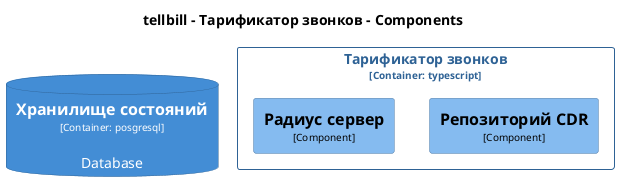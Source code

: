 @startuml
set separator none
title tellbill - Тарификатор звонков - Components

top to bottom direction

skinparam {
  arrowFontSize 10
  defaultTextAlignment center
  wrapWidth 200
  maxMessageSize 100
}

hide stereotype

skinparam rectangle<<tellbill.Тарификаторзвонков.Радиуссервер>> {
  BackgroundColor #85bbf0
  FontColor #000000
  BorderColor #5d82a8
  shadowing false
}
skinparam rectangle<<tellbill.Тарификаторзвонков.РепозиторийCDR>> {
  BackgroundColor #85bbf0
  FontColor #000000
  BorderColor #5d82a8
  shadowing false
}
skinparam database<<tellbill.Хранилищесостояний>> {
  BackgroundColor #438dd5
  FontColor #ffffff
  BorderColor #2e6295
  shadowing false
}
skinparam rectangle<<tellbill.Тарификаторзвонков>> {
  BorderColor #2e6295
  FontColor #2e6295
  shadowing false
}

database "==Хранилище состояний\n<size:10>[Container: posgresql]</size>\n\nDatabase" <<tellbill.Хранилищесостояний>> as tellbill.Хранилищесостояний

rectangle "Тарификатор звонков\n<size:10>[Container: typescript]</size>" <<tellbill.Тарификаторзвонков>> {
  rectangle "==Репозиторий CDR\n<size:10>[Component]</size>" <<tellbill.Тарификаторзвонков.РепозиторийCDR>> as tellbill.Тарификаторзвонков.РепозиторийCDR
  rectangle "==Радиус сервер\n<size:10>[Component]</size>" <<tellbill.Тарификаторзвонков.Радиуссервер>> as tellbill.Тарификаторзвонков.Радиуссервер
}

@enduml